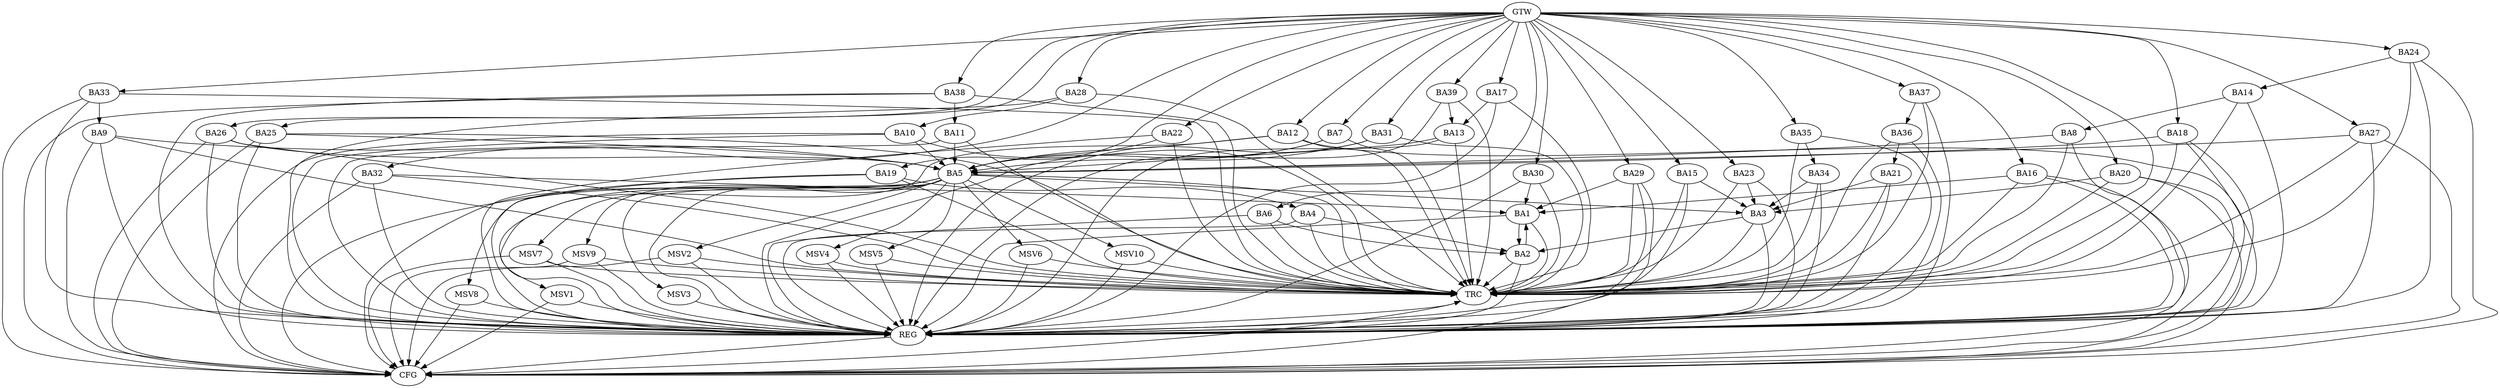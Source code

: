 strict digraph G {
  BA1 [ label="BA1" ];
  BA2 [ label="BA2" ];
  BA3 [ label="BA3" ];
  BA4 [ label="BA4" ];
  BA5 [ label="BA5" ];
  BA6 [ label="BA6" ];
  BA7 [ label="BA7" ];
  BA8 [ label="BA8" ];
  BA9 [ label="BA9" ];
  BA10 [ label="BA10" ];
  BA11 [ label="BA11" ];
  BA12 [ label="BA12" ];
  BA13 [ label="BA13" ];
  BA14 [ label="BA14" ];
  BA15 [ label="BA15" ];
  BA16 [ label="BA16" ];
  BA17 [ label="BA17" ];
  BA18 [ label="BA18" ];
  BA19 [ label="BA19" ];
  BA20 [ label="BA20" ];
  BA21 [ label="BA21" ];
  BA22 [ label="BA22" ];
  BA23 [ label="BA23" ];
  BA24 [ label="BA24" ];
  BA25 [ label="BA25" ];
  BA26 [ label="BA26" ];
  BA27 [ label="BA27" ];
  BA28 [ label="BA28" ];
  BA29 [ label="BA29" ];
  BA30 [ label="BA30" ];
  BA31 [ label="BA31" ];
  BA32 [ label="BA32" ];
  BA33 [ label="BA33" ];
  BA34 [ label="BA34" ];
  BA35 [ label="BA35" ];
  BA36 [ label="BA36" ];
  BA37 [ label="BA37" ];
  BA38 [ label="BA38" ];
  BA39 [ label="BA39" ];
  GTW [ label="GTW" ];
  REG [ label="REG" ];
  CFG [ label="CFG" ];
  TRC [ label="TRC" ];
  MSV1 [ label="MSV1" ];
  MSV2 [ label="MSV2" ];
  MSV3 [ label="MSV3" ];
  MSV4 [ label="MSV4" ];
  MSV5 [ label="MSV5" ];
  MSV6 [ label="MSV6" ];
  MSV7 [ label="MSV7" ];
  MSV8 [ label="MSV8" ];
  MSV9 [ label="MSV9" ];
  MSV10 [ label="MSV10" ];
  BA1 -> BA2;
  BA2 -> BA1;
  BA3 -> BA2;
  BA4 -> BA2;
  BA5 -> BA3;
  BA6 -> BA2;
  BA7 -> BA5;
  BA8 -> BA5;
  BA9 -> BA5;
  BA10 -> BA5;
  BA11 -> BA5;
  BA12 -> BA5;
  BA13 -> BA5;
  BA14 -> BA8;
  BA15 -> BA3;
  BA16 -> BA1;
  BA17 -> BA13;
  BA18 -> BA5;
  BA19 -> BA4;
  BA20 -> BA3;
  BA21 -> BA3;
  BA22 -> BA5;
  BA23 -> BA3;
  BA24 -> BA14;
  BA25 -> BA5;
  BA26 -> BA5;
  BA27 -> BA5;
  BA28 -> BA10;
  BA29 -> BA1;
  BA30 -> BA1;
  BA31 -> BA5;
  BA32 -> BA1;
  BA33 -> BA9;
  BA34 -> BA3;
  BA35 -> BA34;
  BA36 -> BA21;
  BA37 -> BA36;
  BA38 -> BA11;
  BA39 -> BA13;
  GTW -> BA6;
  GTW -> BA7;
  GTW -> BA12;
  GTW -> BA15;
  GTW -> BA16;
  GTW -> BA17;
  GTW -> BA18;
  GTW -> BA19;
  GTW -> BA20;
  GTW -> BA22;
  GTW -> BA23;
  GTW -> BA24;
  GTW -> BA25;
  GTW -> BA26;
  GTW -> BA27;
  GTW -> BA28;
  GTW -> BA29;
  GTW -> BA30;
  GTW -> BA31;
  GTW -> BA32;
  GTW -> BA33;
  GTW -> BA35;
  GTW -> BA37;
  GTW -> BA38;
  GTW -> BA39;
  BA1 -> REG;
  BA2 -> REG;
  BA3 -> REG;
  BA4 -> REG;
  BA5 -> REG;
  BA6 -> REG;
  BA7 -> REG;
  BA8 -> REG;
  BA9 -> REG;
  BA10 -> REG;
  BA11 -> REG;
  BA12 -> REG;
  BA13 -> REG;
  BA14 -> REG;
  BA15 -> REG;
  BA16 -> REG;
  BA17 -> REG;
  BA18 -> REG;
  BA19 -> REG;
  BA20 -> REG;
  BA21 -> REG;
  BA22 -> REG;
  BA23 -> REG;
  BA24 -> REG;
  BA25 -> REG;
  BA26 -> REG;
  BA27 -> REG;
  BA28 -> REG;
  BA29 -> REG;
  BA30 -> REG;
  BA31 -> REG;
  BA32 -> REG;
  BA33 -> REG;
  BA34 -> REG;
  BA35 -> REG;
  BA36 -> REG;
  BA37 -> REG;
  BA38 -> REG;
  BA39 -> REG;
  BA25 -> CFG;
  BA5 -> CFG;
  BA18 -> CFG;
  BA12 -> CFG;
  BA19 -> CFG;
  BA10 -> CFG;
  BA32 -> CFG;
  BA38 -> CFG;
  BA16 -> CFG;
  BA20 -> CFG;
  BA33 -> CFG;
  BA24 -> CFG;
  BA9 -> CFG;
  BA29 -> CFG;
  BA26 -> CFG;
  BA27 -> CFG;
  REG -> CFG;
  BA1 -> TRC;
  BA2 -> TRC;
  BA3 -> TRC;
  BA4 -> TRC;
  BA5 -> TRC;
  BA6 -> TRC;
  BA7 -> TRC;
  BA8 -> TRC;
  BA9 -> TRC;
  BA10 -> TRC;
  BA11 -> TRC;
  BA12 -> TRC;
  BA13 -> TRC;
  BA14 -> TRC;
  BA15 -> TRC;
  BA16 -> TRC;
  BA17 -> TRC;
  BA18 -> TRC;
  BA19 -> TRC;
  BA20 -> TRC;
  BA21 -> TRC;
  BA22 -> TRC;
  BA23 -> TRC;
  BA24 -> TRC;
  BA25 -> TRC;
  BA26 -> TRC;
  BA27 -> TRC;
  BA28 -> TRC;
  BA29 -> TRC;
  BA30 -> TRC;
  BA31 -> TRC;
  BA32 -> TRC;
  BA33 -> TRC;
  BA34 -> TRC;
  BA35 -> TRC;
  BA36 -> TRC;
  BA37 -> TRC;
  BA38 -> TRC;
  BA39 -> TRC;
  GTW -> TRC;
  CFG -> TRC;
  TRC -> REG;
  BA5 -> MSV1;
  MSV1 -> REG;
  MSV1 -> CFG;
  BA5 -> MSV2;
  MSV2 -> REG;
  MSV2 -> TRC;
  MSV2 -> CFG;
  BA5 -> MSV3;
  BA5 -> MSV4;
  MSV3 -> REG;
  MSV4 -> REG;
  MSV4 -> TRC;
  BA5 -> MSV5;
  BA5 -> MSV6;
  MSV5 -> REG;
  MSV5 -> TRC;
  MSV6 -> REG;
  MSV6 -> TRC;
  BA5 -> MSV7;
  BA5 -> MSV8;
  MSV7 -> REG;
  MSV7 -> TRC;
  MSV7 -> CFG;
  MSV8 -> REG;
  MSV8 -> CFG;
  BA5 -> MSV9;
  BA5 -> MSV10;
  MSV9 -> REG;
  MSV9 -> TRC;
  MSV9 -> CFG;
  MSV10 -> REG;
  MSV10 -> TRC;
}
